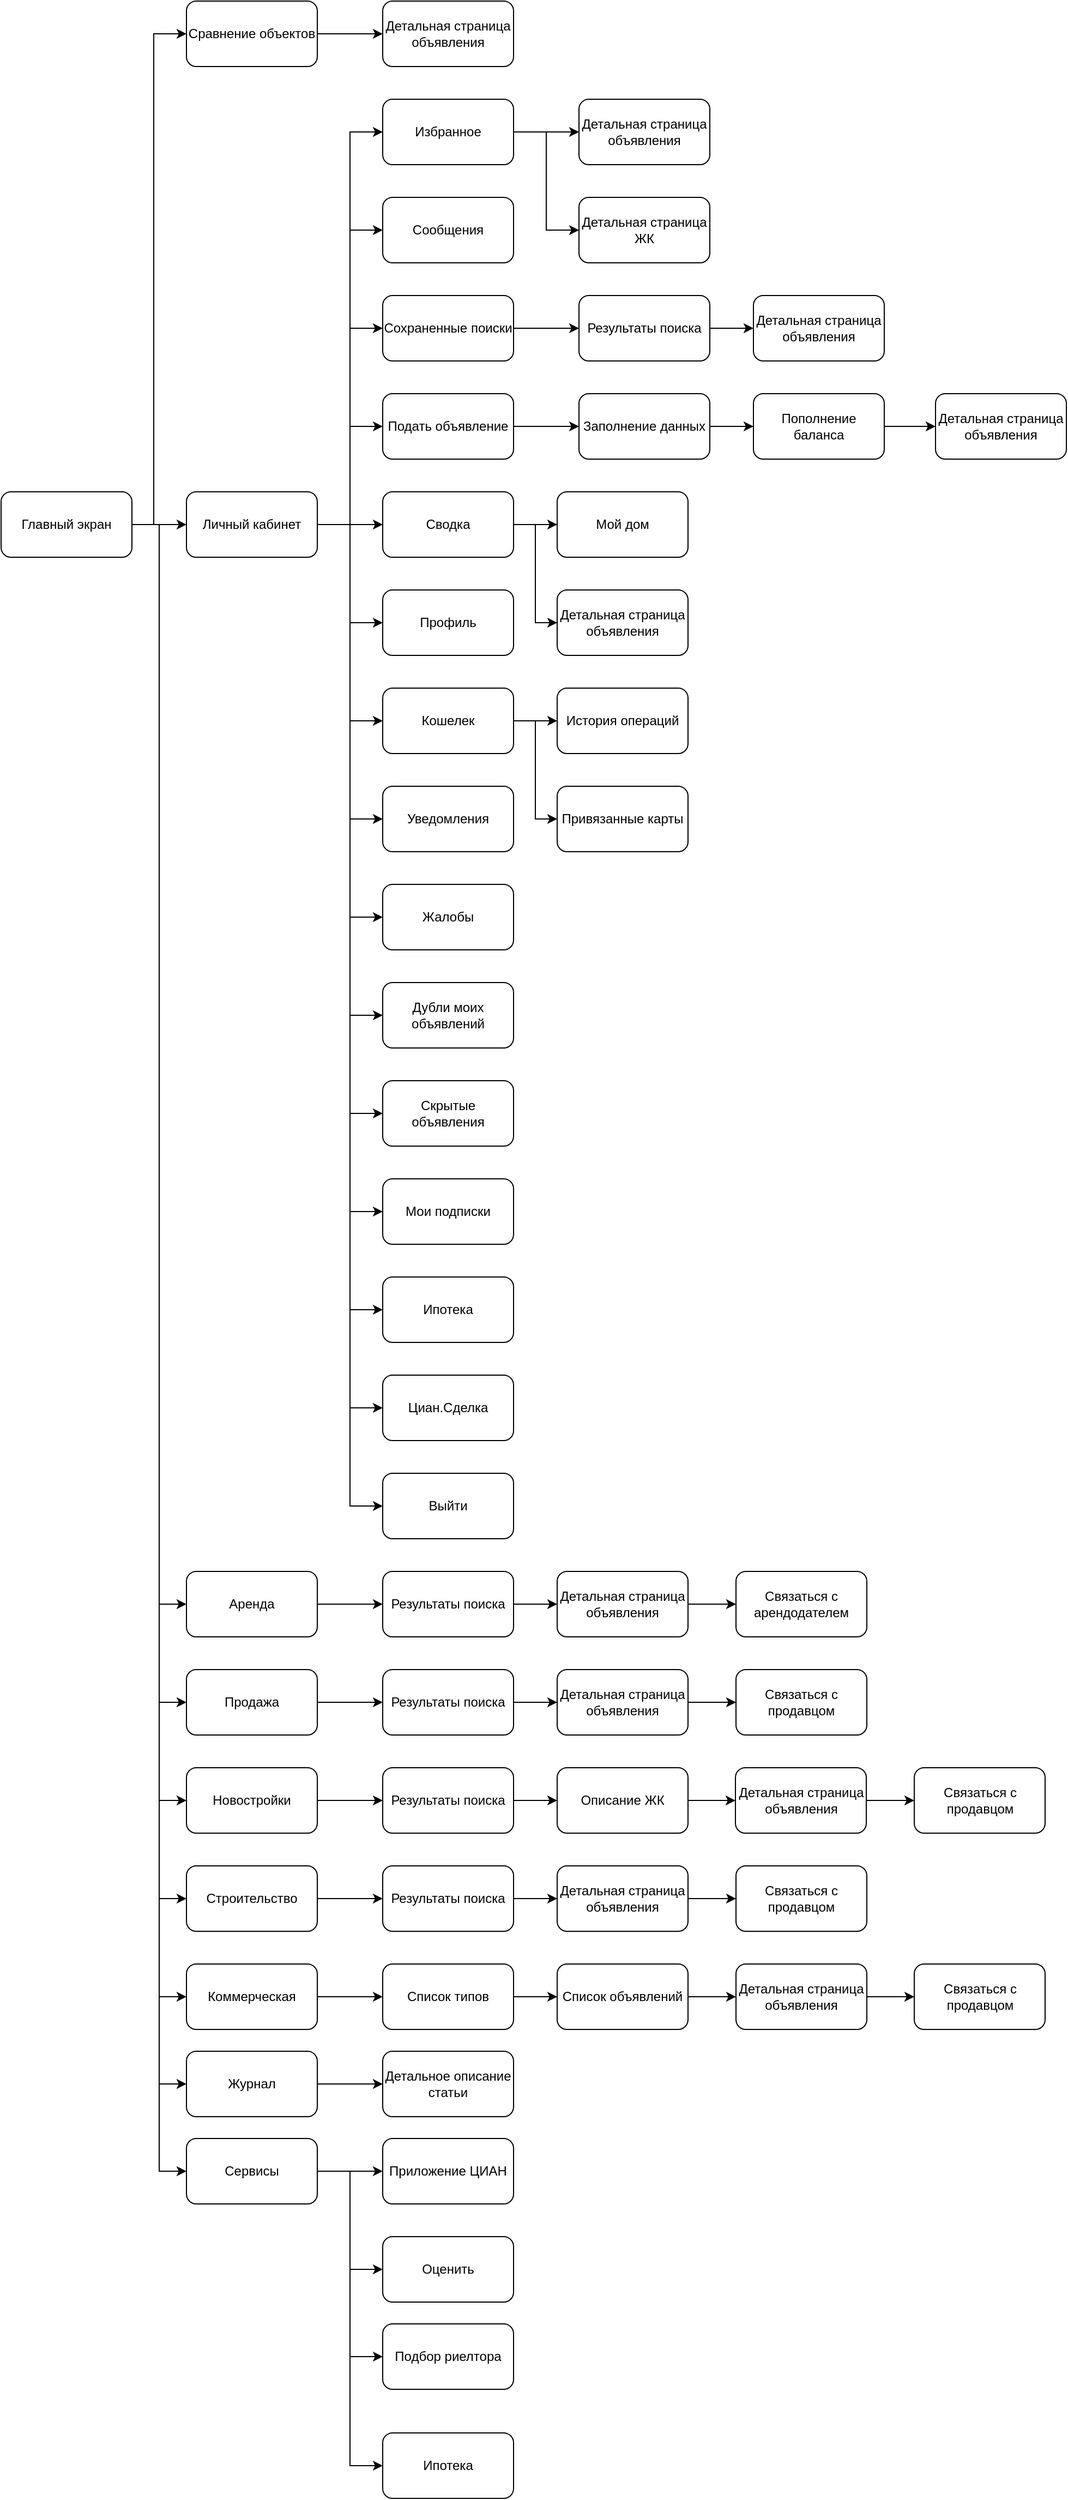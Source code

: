 <mxfile version="26.0.5">
  <diagram name="Страница — 1" id="1M7XeO6uJ3lfDbqF5iTd">
    <mxGraphModel dx="1595" dy="813" grid="1" gridSize="10" guides="1" tooltips="1" connect="1" arrows="1" fold="1" page="1" pageScale="1" pageWidth="827" pageHeight="1169" math="0" shadow="0">
      <root>
        <mxCell id="0" />
        <mxCell id="1" parent="0" />
        <mxCell id="G2VqtVMM0H6GBVboZwkU-137" style="edgeStyle=orthogonalEdgeStyle;rounded=0;orthogonalLoop=1;jettySize=auto;html=1;" edge="1" parent="1" source="G2VqtVMM0H6GBVboZwkU-1">
          <mxGeometry relative="1" as="geometry">
            <mxPoint x="220" y="600" as="targetPoint" />
          </mxGeometry>
        </mxCell>
        <mxCell id="G2VqtVMM0H6GBVboZwkU-141" style="edgeStyle=orthogonalEdgeStyle;rounded=0;orthogonalLoop=1;jettySize=auto;html=1;entryX=0;entryY=0.5;entryDx=0;entryDy=0;" edge="1" parent="1" source="G2VqtVMM0H6GBVboZwkU-1" target="G2VqtVMM0H6GBVboZwkU-2">
          <mxGeometry relative="1" as="geometry">
            <Array as="points">
              <mxPoint x="190" y="600" />
              <mxPoint x="190" y="150" />
            </Array>
          </mxGeometry>
        </mxCell>
        <mxCell id="G2VqtVMM0H6GBVboZwkU-143" style="edgeStyle=orthogonalEdgeStyle;rounded=0;orthogonalLoop=1;jettySize=auto;html=1;entryX=0;entryY=0.5;entryDx=0;entryDy=0;" edge="1" parent="1" source="G2VqtVMM0H6GBVboZwkU-1" target="G2VqtVMM0H6GBVboZwkU-9">
          <mxGeometry relative="1" as="geometry" />
        </mxCell>
        <mxCell id="G2VqtVMM0H6GBVboZwkU-144" style="edgeStyle=orthogonalEdgeStyle;rounded=0;orthogonalLoop=1;jettySize=auto;html=1;entryX=0;entryY=0.5;entryDx=0;entryDy=0;" edge="1" parent="1" source="G2VqtVMM0H6GBVboZwkU-1" target="G2VqtVMM0H6GBVboZwkU-10">
          <mxGeometry relative="1" as="geometry" />
        </mxCell>
        <mxCell id="G2VqtVMM0H6GBVboZwkU-145" style="edgeStyle=orthogonalEdgeStyle;rounded=0;orthogonalLoop=1;jettySize=auto;html=1;entryX=0;entryY=0.5;entryDx=0;entryDy=0;" edge="1" parent="1" source="G2VqtVMM0H6GBVboZwkU-1" target="G2VqtVMM0H6GBVboZwkU-11">
          <mxGeometry relative="1" as="geometry" />
        </mxCell>
        <mxCell id="G2VqtVMM0H6GBVboZwkU-146" style="edgeStyle=orthogonalEdgeStyle;rounded=0;orthogonalLoop=1;jettySize=auto;html=1;entryX=0;entryY=0.5;entryDx=0;entryDy=0;" edge="1" parent="1" source="G2VqtVMM0H6GBVboZwkU-1" target="G2VqtVMM0H6GBVboZwkU-12">
          <mxGeometry relative="1" as="geometry" />
        </mxCell>
        <mxCell id="G2VqtVMM0H6GBVboZwkU-147" style="edgeStyle=orthogonalEdgeStyle;rounded=0;orthogonalLoop=1;jettySize=auto;html=1;entryX=0;entryY=0.5;entryDx=0;entryDy=0;" edge="1" parent="1" source="G2VqtVMM0H6GBVboZwkU-1" target="G2VqtVMM0H6GBVboZwkU-13">
          <mxGeometry relative="1" as="geometry" />
        </mxCell>
        <mxCell id="G2VqtVMM0H6GBVboZwkU-148" style="edgeStyle=orthogonalEdgeStyle;rounded=0;orthogonalLoop=1;jettySize=auto;html=1;entryX=0;entryY=0.5;entryDx=0;entryDy=0;" edge="1" parent="1" source="G2VqtVMM0H6GBVboZwkU-1" target="G2VqtVMM0H6GBVboZwkU-22">
          <mxGeometry relative="1" as="geometry">
            <mxPoint x="220" y="2040" as="targetPoint" />
          </mxGeometry>
        </mxCell>
        <mxCell id="G2VqtVMM0H6GBVboZwkU-149" style="edgeStyle=orthogonalEdgeStyle;rounded=0;orthogonalLoop=1;jettySize=auto;html=1;entryX=0;entryY=0.5;entryDx=0;entryDy=0;" edge="1" parent="1" target="G2VqtVMM0H6GBVboZwkU-16">
          <mxGeometry relative="1" as="geometry">
            <mxPoint x="175" y="600" as="sourcePoint" />
            <mxPoint x="245" y="2110" as="targetPoint" />
            <Array as="points">
              <mxPoint x="195" y="600" />
              <mxPoint x="195" y="2110" />
            </Array>
          </mxGeometry>
        </mxCell>
        <mxCell id="G2VqtVMM0H6GBVboZwkU-1" value="Главный экран" style="rounded=1;whiteSpace=wrap;html=1;" vertex="1" parent="1">
          <mxGeometry x="50" y="570" width="120" height="60" as="geometry" />
        </mxCell>
        <mxCell id="G2VqtVMM0H6GBVboZwkU-79" style="edgeStyle=orthogonalEdgeStyle;rounded=0;orthogonalLoop=1;jettySize=auto;html=1;" edge="1" parent="1" source="G2VqtVMM0H6GBVboZwkU-2" target="G2VqtVMM0H6GBVboZwkU-24">
          <mxGeometry relative="1" as="geometry" />
        </mxCell>
        <mxCell id="G2VqtVMM0H6GBVboZwkU-2" value="Сравнение объектов" style="rounded=1;whiteSpace=wrap;html=1;" vertex="1" parent="1">
          <mxGeometry x="220" y="120" width="120" height="60" as="geometry" />
        </mxCell>
        <mxCell id="G2VqtVMM0H6GBVboZwkU-80" style="edgeStyle=orthogonalEdgeStyle;rounded=0;orthogonalLoop=1;jettySize=auto;html=1;" edge="1" parent="1" source="G2VqtVMM0H6GBVboZwkU-3" target="G2VqtVMM0H6GBVboZwkU-23">
          <mxGeometry relative="1" as="geometry" />
        </mxCell>
        <mxCell id="G2VqtVMM0H6GBVboZwkU-84" style="edgeStyle=orthogonalEdgeStyle;rounded=0;orthogonalLoop=1;jettySize=auto;html=1;entryX=0;entryY=0.5;entryDx=0;entryDy=0;" edge="1" parent="1" source="G2VqtVMM0H6GBVboZwkU-3" target="G2VqtVMM0H6GBVboZwkU-25">
          <mxGeometry relative="1" as="geometry" />
        </mxCell>
        <mxCell id="G2VqtVMM0H6GBVboZwkU-3" value="Избранное" style="rounded=1;whiteSpace=wrap;html=1;" vertex="1" parent="1">
          <mxGeometry x="400" y="210" width="120" height="60" as="geometry" />
        </mxCell>
        <mxCell id="G2VqtVMM0H6GBVboZwkU-4" value="Сообщения" style="rounded=1;whiteSpace=wrap;html=1;" vertex="1" parent="1">
          <mxGeometry x="400" y="300" width="120" height="60" as="geometry" />
        </mxCell>
        <mxCell id="G2VqtVMM0H6GBVboZwkU-85" style="edgeStyle=orthogonalEdgeStyle;rounded=0;orthogonalLoop=1;jettySize=auto;html=1;" edge="1" parent="1" source="G2VqtVMM0H6GBVboZwkU-5" target="G2VqtVMM0H6GBVboZwkU-82">
          <mxGeometry relative="1" as="geometry" />
        </mxCell>
        <mxCell id="G2VqtVMM0H6GBVboZwkU-5" value="Сохраненные поиски" style="rounded=1;whiteSpace=wrap;html=1;" vertex="1" parent="1">
          <mxGeometry x="400" y="390" width="120" height="60" as="geometry" />
        </mxCell>
        <mxCell id="G2VqtVMM0H6GBVboZwkU-88" style="edgeStyle=orthogonalEdgeStyle;rounded=0;orthogonalLoop=1;jettySize=auto;html=1;" edge="1" parent="1" source="G2VqtVMM0H6GBVboZwkU-90" target="G2VqtVMM0H6GBVboZwkU-87">
          <mxGeometry relative="1" as="geometry" />
        </mxCell>
        <mxCell id="G2VqtVMM0H6GBVboZwkU-7" value="Подать объявление" style="rounded=1;whiteSpace=wrap;html=1;" vertex="1" parent="1">
          <mxGeometry x="400" y="480" width="120" height="60" as="geometry" />
        </mxCell>
        <mxCell id="G2VqtVMM0H6GBVboZwkU-97" style="edgeStyle=orthogonalEdgeStyle;rounded=0;orthogonalLoop=1;jettySize=auto;html=1;" edge="1" parent="1" source="G2VqtVMM0H6GBVboZwkU-8" target="G2VqtVMM0H6GBVboZwkU-92">
          <mxGeometry relative="1" as="geometry" />
        </mxCell>
        <mxCell id="G2VqtVMM0H6GBVboZwkU-98" style="edgeStyle=orthogonalEdgeStyle;rounded=0;orthogonalLoop=1;jettySize=auto;html=1;entryX=0;entryY=0.5;entryDx=0;entryDy=0;" edge="1" parent="1" source="G2VqtVMM0H6GBVboZwkU-8" target="G2VqtVMM0H6GBVboZwkU-93">
          <mxGeometry relative="1" as="geometry" />
        </mxCell>
        <mxCell id="G2VqtVMM0H6GBVboZwkU-99" style="edgeStyle=orthogonalEdgeStyle;rounded=0;orthogonalLoop=1;jettySize=auto;html=1;entryX=0;entryY=0.5;entryDx=0;entryDy=0;" edge="1" parent="1" source="G2VqtVMM0H6GBVboZwkU-8" target="G2VqtVMM0H6GBVboZwkU-94">
          <mxGeometry relative="1" as="geometry" />
        </mxCell>
        <mxCell id="G2VqtVMM0H6GBVboZwkU-100" style="edgeStyle=orthogonalEdgeStyle;rounded=0;orthogonalLoop=1;jettySize=auto;html=1;entryX=0;entryY=0.5;entryDx=0;entryDy=0;" edge="1" parent="1" source="G2VqtVMM0H6GBVboZwkU-8" target="G2VqtVMM0H6GBVboZwkU-95">
          <mxGeometry relative="1" as="geometry" />
        </mxCell>
        <mxCell id="G2VqtVMM0H6GBVboZwkU-101" style="edgeStyle=orthogonalEdgeStyle;rounded=0;orthogonalLoop=1;jettySize=auto;html=1;entryX=0;entryY=0.5;entryDx=0;entryDy=0;" edge="1" parent="1" source="G2VqtVMM0H6GBVboZwkU-8" target="G2VqtVMM0H6GBVboZwkU-96">
          <mxGeometry relative="1" as="geometry" />
        </mxCell>
        <mxCell id="G2VqtVMM0H6GBVboZwkU-102" style="edgeStyle=orthogonalEdgeStyle;rounded=0;orthogonalLoop=1;jettySize=auto;html=1;entryX=0;entryY=0.5;entryDx=0;entryDy=0;" edge="1" parent="1" source="G2VqtVMM0H6GBVboZwkU-8" target="G2VqtVMM0H6GBVboZwkU-3">
          <mxGeometry relative="1" as="geometry">
            <Array as="points">
              <mxPoint x="370" y="600" />
              <mxPoint x="370" y="240" />
            </Array>
          </mxGeometry>
        </mxCell>
        <mxCell id="G2VqtVMM0H6GBVboZwkU-103" style="edgeStyle=orthogonalEdgeStyle;rounded=0;orthogonalLoop=1;jettySize=auto;html=1;entryX=0;entryY=0.5;entryDx=0;entryDy=0;" edge="1" parent="1" source="G2VqtVMM0H6GBVboZwkU-8" target="G2VqtVMM0H6GBVboZwkU-4">
          <mxGeometry relative="1" as="geometry">
            <Array as="points">
              <mxPoint x="370" y="600" />
              <mxPoint x="370" y="330" />
            </Array>
          </mxGeometry>
        </mxCell>
        <mxCell id="G2VqtVMM0H6GBVboZwkU-111" style="edgeStyle=orthogonalEdgeStyle;rounded=0;orthogonalLoop=1;jettySize=auto;html=1;entryX=0;entryY=0.5;entryDx=0;entryDy=0;" edge="1" parent="1" source="G2VqtVMM0H6GBVboZwkU-8" target="G2VqtVMM0H6GBVboZwkU-104">
          <mxGeometry relative="1" as="geometry" />
        </mxCell>
        <mxCell id="G2VqtVMM0H6GBVboZwkU-112" style="edgeStyle=orthogonalEdgeStyle;rounded=0;orthogonalLoop=1;jettySize=auto;html=1;entryX=0;entryY=0.5;entryDx=0;entryDy=0;" edge="1" parent="1" source="G2VqtVMM0H6GBVboZwkU-8" target="G2VqtVMM0H6GBVboZwkU-105">
          <mxGeometry relative="1" as="geometry" />
        </mxCell>
        <mxCell id="G2VqtVMM0H6GBVboZwkU-113" style="edgeStyle=orthogonalEdgeStyle;rounded=0;orthogonalLoop=1;jettySize=auto;html=1;entryX=0;entryY=0.5;entryDx=0;entryDy=0;" edge="1" parent="1" source="G2VqtVMM0H6GBVboZwkU-8" target="G2VqtVMM0H6GBVboZwkU-106">
          <mxGeometry relative="1" as="geometry" />
        </mxCell>
        <mxCell id="G2VqtVMM0H6GBVboZwkU-114" style="edgeStyle=orthogonalEdgeStyle;rounded=0;orthogonalLoop=1;jettySize=auto;html=1;entryX=0;entryY=0.5;entryDx=0;entryDy=0;" edge="1" parent="1" source="G2VqtVMM0H6GBVboZwkU-8" target="G2VqtVMM0H6GBVboZwkU-107">
          <mxGeometry relative="1" as="geometry" />
        </mxCell>
        <mxCell id="G2VqtVMM0H6GBVboZwkU-115" style="edgeStyle=orthogonalEdgeStyle;rounded=0;orthogonalLoop=1;jettySize=auto;html=1;entryX=0;entryY=0.5;entryDx=0;entryDy=0;" edge="1" parent="1" source="G2VqtVMM0H6GBVboZwkU-8" target="G2VqtVMM0H6GBVboZwkU-109">
          <mxGeometry relative="1" as="geometry" />
        </mxCell>
        <mxCell id="G2VqtVMM0H6GBVboZwkU-116" style="edgeStyle=orthogonalEdgeStyle;rounded=0;orthogonalLoop=1;jettySize=auto;html=1;entryX=0;entryY=0.5;entryDx=0;entryDy=0;" edge="1" parent="1" source="G2VqtVMM0H6GBVboZwkU-8" target="G2VqtVMM0H6GBVboZwkU-110">
          <mxGeometry relative="1" as="geometry" />
        </mxCell>
        <mxCell id="G2VqtVMM0H6GBVboZwkU-139" style="edgeStyle=orthogonalEdgeStyle;rounded=0;orthogonalLoop=1;jettySize=auto;html=1;entryX=0;entryY=0.5;entryDx=0;entryDy=0;" edge="1" parent="1" source="G2VqtVMM0H6GBVboZwkU-8" target="G2VqtVMM0H6GBVboZwkU-5">
          <mxGeometry relative="1" as="geometry">
            <Array as="points">
              <mxPoint x="370" y="600" />
              <mxPoint x="370" y="420" />
            </Array>
          </mxGeometry>
        </mxCell>
        <mxCell id="G2VqtVMM0H6GBVboZwkU-140" style="edgeStyle=orthogonalEdgeStyle;rounded=0;orthogonalLoop=1;jettySize=auto;html=1;entryX=0;entryY=0.5;entryDx=0;entryDy=0;" edge="1" parent="1" source="G2VqtVMM0H6GBVboZwkU-8" target="G2VqtVMM0H6GBVboZwkU-7">
          <mxGeometry relative="1" as="geometry">
            <Array as="points">
              <mxPoint x="370" y="600" />
              <mxPoint x="370" y="510" />
            </Array>
          </mxGeometry>
        </mxCell>
        <mxCell id="G2VqtVMM0H6GBVboZwkU-8" value="Личный кабинет" style="rounded=1;whiteSpace=wrap;html=1;" vertex="1" parent="1">
          <mxGeometry x="220" y="570" width="120" height="60" as="geometry" />
        </mxCell>
        <mxCell id="G2VqtVMM0H6GBVboZwkU-171" style="edgeStyle=orthogonalEdgeStyle;rounded=0;orthogonalLoop=1;jettySize=auto;html=1;" edge="1" parent="1" source="G2VqtVMM0H6GBVboZwkU-9" target="G2VqtVMM0H6GBVboZwkU-26">
          <mxGeometry relative="1" as="geometry" />
        </mxCell>
        <mxCell id="G2VqtVMM0H6GBVboZwkU-9" value="Аренда" style="rounded=1;whiteSpace=wrap;html=1;" vertex="1" parent="1">
          <mxGeometry x="220" y="1560" width="120" height="60" as="geometry" />
        </mxCell>
        <mxCell id="G2VqtVMM0H6GBVboZwkU-168" style="edgeStyle=orthogonalEdgeStyle;rounded=0;orthogonalLoop=1;jettySize=auto;html=1;" edge="1" parent="1" source="G2VqtVMM0H6GBVboZwkU-10" target="G2VqtVMM0H6GBVboZwkU-30">
          <mxGeometry relative="1" as="geometry" />
        </mxCell>
        <mxCell id="G2VqtVMM0H6GBVboZwkU-10" value="Продажа" style="rounded=1;whiteSpace=wrap;html=1;" vertex="1" parent="1">
          <mxGeometry x="220" y="1650" width="120" height="60" as="geometry" />
        </mxCell>
        <mxCell id="G2VqtVMM0H6GBVboZwkU-164" style="edgeStyle=orthogonalEdgeStyle;rounded=0;orthogonalLoop=1;jettySize=auto;html=1;" edge="1" parent="1" source="G2VqtVMM0H6GBVboZwkU-11" target="G2VqtVMM0H6GBVboZwkU-126">
          <mxGeometry relative="1" as="geometry" />
        </mxCell>
        <mxCell id="G2VqtVMM0H6GBVboZwkU-11" value="Новостройки" style="rounded=1;whiteSpace=wrap;html=1;" vertex="1" parent="1">
          <mxGeometry x="220" y="1740" width="120" height="60" as="geometry" />
        </mxCell>
        <mxCell id="G2VqtVMM0H6GBVboZwkU-161" style="edgeStyle=orthogonalEdgeStyle;rounded=0;orthogonalLoop=1;jettySize=auto;html=1;" edge="1" parent="1" source="G2VqtVMM0H6GBVboZwkU-12" target="G2VqtVMM0H6GBVboZwkU-130">
          <mxGeometry relative="1" as="geometry" />
        </mxCell>
        <mxCell id="G2VqtVMM0H6GBVboZwkU-12" value="Строительство" style="rounded=1;whiteSpace=wrap;html=1;" vertex="1" parent="1">
          <mxGeometry x="220" y="1830" width="120" height="60" as="geometry" />
        </mxCell>
        <mxCell id="G2VqtVMM0H6GBVboZwkU-157" style="edgeStyle=orthogonalEdgeStyle;rounded=0;orthogonalLoop=1;jettySize=auto;html=1;" edge="1" parent="1" source="G2VqtVMM0H6GBVboZwkU-13" target="G2VqtVMM0H6GBVboZwkU-133">
          <mxGeometry relative="1" as="geometry" />
        </mxCell>
        <mxCell id="G2VqtVMM0H6GBVboZwkU-13" value="Коммерческая" style="rounded=1;whiteSpace=wrap;html=1;" vertex="1" parent="1">
          <mxGeometry x="220" y="1920" width="120" height="60" as="geometry" />
        </mxCell>
        <mxCell id="G2VqtVMM0H6GBVboZwkU-153" style="edgeStyle=orthogonalEdgeStyle;rounded=0;orthogonalLoop=1;jettySize=auto;html=1;" edge="1" parent="1" source="G2VqtVMM0H6GBVboZwkU-16" target="G2VqtVMM0H6GBVboZwkU-17">
          <mxGeometry relative="1" as="geometry" />
        </mxCell>
        <mxCell id="G2VqtVMM0H6GBVboZwkU-154" style="edgeStyle=orthogonalEdgeStyle;rounded=0;orthogonalLoop=1;jettySize=auto;html=1;entryX=0;entryY=0.5;entryDx=0;entryDy=0;" edge="1" parent="1" source="G2VqtVMM0H6GBVboZwkU-16" target="G2VqtVMM0H6GBVboZwkU-20">
          <mxGeometry relative="1" as="geometry" />
        </mxCell>
        <mxCell id="G2VqtVMM0H6GBVboZwkU-155" style="edgeStyle=orthogonalEdgeStyle;rounded=0;orthogonalLoop=1;jettySize=auto;html=1;entryX=0;entryY=0.5;entryDx=0;entryDy=0;" edge="1" parent="1" source="G2VqtVMM0H6GBVboZwkU-16" target="G2VqtVMM0H6GBVboZwkU-21">
          <mxGeometry relative="1" as="geometry" />
        </mxCell>
        <mxCell id="G2VqtVMM0H6GBVboZwkU-156" style="edgeStyle=orthogonalEdgeStyle;rounded=0;orthogonalLoop=1;jettySize=auto;html=1;entryX=0;entryY=0.5;entryDx=0;entryDy=0;" edge="1" parent="1" source="G2VqtVMM0H6GBVboZwkU-16" target="G2VqtVMM0H6GBVboZwkU-150">
          <mxGeometry relative="1" as="geometry" />
        </mxCell>
        <mxCell id="G2VqtVMM0H6GBVboZwkU-16" value="Сервисы" style="rounded=1;whiteSpace=wrap;html=1;" vertex="1" parent="1">
          <mxGeometry x="220" y="2080" width="120" height="60" as="geometry" />
        </mxCell>
        <mxCell id="G2VqtVMM0H6GBVboZwkU-17" value="Приложение ЦИАН" style="rounded=1;whiteSpace=wrap;html=1;" vertex="1" parent="1">
          <mxGeometry x="400" y="2080" width="120" height="60" as="geometry" />
        </mxCell>
        <mxCell id="G2VqtVMM0H6GBVboZwkU-20" value="Оценить" style="rounded=1;whiteSpace=wrap;html=1;" vertex="1" parent="1">
          <mxGeometry x="400" y="2170" width="120" height="60" as="geometry" />
        </mxCell>
        <mxCell id="G2VqtVMM0H6GBVboZwkU-21" value="Подбор риелтора" style="rounded=1;whiteSpace=wrap;html=1;" vertex="1" parent="1">
          <mxGeometry x="400" y="2250" width="120" height="60" as="geometry" />
        </mxCell>
        <mxCell id="G2VqtVMM0H6GBVboZwkU-152" value="" style="edgeStyle=orthogonalEdgeStyle;rounded=0;orthogonalLoop=1;jettySize=auto;html=1;" edge="1" parent="1" source="G2VqtVMM0H6GBVboZwkU-22" target="G2VqtVMM0H6GBVboZwkU-151">
          <mxGeometry relative="1" as="geometry" />
        </mxCell>
        <mxCell id="G2VqtVMM0H6GBVboZwkU-22" value="Журнал" style="rounded=1;whiteSpace=wrap;html=1;" vertex="1" parent="1">
          <mxGeometry x="220" y="2000" width="120" height="60" as="geometry" />
        </mxCell>
        <mxCell id="G2VqtVMM0H6GBVboZwkU-23" value="Детальная страница объявления" style="rounded=1;whiteSpace=wrap;html=1;" vertex="1" parent="1">
          <mxGeometry x="580" y="210" width="120" height="60" as="geometry" />
        </mxCell>
        <mxCell id="G2VqtVMM0H6GBVboZwkU-24" value="Детальная страница объявления" style="rounded=1;whiteSpace=wrap;html=1;" vertex="1" parent="1">
          <mxGeometry x="400" y="120" width="120" height="60" as="geometry" />
        </mxCell>
        <mxCell id="G2VqtVMM0H6GBVboZwkU-25" value="Детальная страница ЖК" style="rounded=1;whiteSpace=wrap;html=1;" vertex="1" parent="1">
          <mxGeometry x="580" y="300" width="120" height="60" as="geometry" />
        </mxCell>
        <mxCell id="G2VqtVMM0H6GBVboZwkU-172" style="edgeStyle=orthogonalEdgeStyle;rounded=0;orthogonalLoop=1;jettySize=auto;html=1;" edge="1" parent="1" source="G2VqtVMM0H6GBVboZwkU-26" target="G2VqtVMM0H6GBVboZwkU-74">
          <mxGeometry relative="1" as="geometry" />
        </mxCell>
        <mxCell id="G2VqtVMM0H6GBVboZwkU-26" value="Результаты поиска" style="rounded=1;whiteSpace=wrap;html=1;" vertex="1" parent="1">
          <mxGeometry x="400" y="1560" width="120" height="60" as="geometry" />
        </mxCell>
        <mxCell id="G2VqtVMM0H6GBVboZwkU-28" value="Детальная страница объявления" style="rounded=1;whiteSpace=wrap;html=1;" vertex="1" parent="1">
          <mxGeometry x="740" y="390" width="120" height="60" as="geometry" />
        </mxCell>
        <mxCell id="G2VqtVMM0H6GBVboZwkU-29" value="Детальная страница объявления" style="rounded=1;whiteSpace=wrap;html=1;" vertex="1" parent="1">
          <mxGeometry x="907" y="480" width="120" height="60" as="geometry" />
        </mxCell>
        <mxCell id="G2VqtVMM0H6GBVboZwkU-169" style="edgeStyle=orthogonalEdgeStyle;rounded=0;orthogonalLoop=1;jettySize=auto;html=1;" edge="1" parent="1" source="G2VqtVMM0H6GBVboZwkU-30" target="G2VqtVMM0H6GBVboZwkU-75">
          <mxGeometry relative="1" as="geometry" />
        </mxCell>
        <mxCell id="G2VqtVMM0H6GBVboZwkU-30" value="Результаты поиска" style="rounded=1;whiteSpace=wrap;html=1;" vertex="1" parent="1">
          <mxGeometry x="400" y="1650" width="120" height="60" as="geometry" />
        </mxCell>
        <mxCell id="G2VqtVMM0H6GBVboZwkU-173" style="edgeStyle=orthogonalEdgeStyle;rounded=0;orthogonalLoop=1;jettySize=auto;html=1;entryX=0;entryY=0.5;entryDx=0;entryDy=0;" edge="1" parent="1" source="G2VqtVMM0H6GBVboZwkU-74" target="G2VqtVMM0H6GBVboZwkU-77">
          <mxGeometry relative="1" as="geometry" />
        </mxCell>
        <mxCell id="G2VqtVMM0H6GBVboZwkU-74" value="Детальная страница объявления" style="rounded=1;whiteSpace=wrap;html=1;" vertex="1" parent="1">
          <mxGeometry x="560" y="1560" width="120" height="60" as="geometry" />
        </mxCell>
        <mxCell id="G2VqtVMM0H6GBVboZwkU-170" style="edgeStyle=orthogonalEdgeStyle;rounded=0;orthogonalLoop=1;jettySize=auto;html=1;" edge="1" parent="1" source="G2VqtVMM0H6GBVboZwkU-75" target="G2VqtVMM0H6GBVboZwkU-78">
          <mxGeometry relative="1" as="geometry" />
        </mxCell>
        <mxCell id="G2VqtVMM0H6GBVboZwkU-75" value="Детальная страница объявления" style="rounded=1;whiteSpace=wrap;html=1;" vertex="1" parent="1">
          <mxGeometry x="560" y="1650" width="120" height="60" as="geometry" />
        </mxCell>
        <mxCell id="G2VqtVMM0H6GBVboZwkU-77" value="Связаться с арендодателем" style="rounded=1;whiteSpace=wrap;html=1;" vertex="1" parent="1">
          <mxGeometry x="724" y="1560" width="120" height="60" as="geometry" />
        </mxCell>
        <mxCell id="G2VqtVMM0H6GBVboZwkU-78" value="Связаться с продавцом" style="rounded=1;whiteSpace=wrap;html=1;" vertex="1" parent="1">
          <mxGeometry x="724" y="1650" width="120" height="60" as="geometry" />
        </mxCell>
        <mxCell id="G2VqtVMM0H6GBVboZwkU-86" style="edgeStyle=orthogonalEdgeStyle;rounded=0;orthogonalLoop=1;jettySize=auto;html=1;" edge="1" parent="1" source="G2VqtVMM0H6GBVboZwkU-82" target="G2VqtVMM0H6GBVboZwkU-28">
          <mxGeometry relative="1" as="geometry" />
        </mxCell>
        <mxCell id="G2VqtVMM0H6GBVboZwkU-82" value="Результаты поиска" style="rounded=1;whiteSpace=wrap;html=1;" vertex="1" parent="1">
          <mxGeometry x="580" y="390" width="120" height="60" as="geometry" />
        </mxCell>
        <mxCell id="G2VqtVMM0H6GBVboZwkU-89" style="edgeStyle=orthogonalEdgeStyle;rounded=0;orthogonalLoop=1;jettySize=auto;html=1;" edge="1" parent="1" source="G2VqtVMM0H6GBVboZwkU-87" target="G2VqtVMM0H6GBVboZwkU-29">
          <mxGeometry relative="1" as="geometry" />
        </mxCell>
        <mxCell id="G2VqtVMM0H6GBVboZwkU-87" value="Пополнение баланса" style="rounded=1;whiteSpace=wrap;html=1;" vertex="1" parent="1">
          <mxGeometry x="740" y="480" width="120" height="60" as="geometry" />
        </mxCell>
        <mxCell id="G2VqtVMM0H6GBVboZwkU-91" value="" style="edgeStyle=orthogonalEdgeStyle;rounded=0;orthogonalLoop=1;jettySize=auto;html=1;" edge="1" parent="1" source="G2VqtVMM0H6GBVboZwkU-7" target="G2VqtVMM0H6GBVboZwkU-90">
          <mxGeometry relative="1" as="geometry">
            <mxPoint x="520" y="510" as="sourcePoint" />
            <mxPoint x="740" y="510" as="targetPoint" />
          </mxGeometry>
        </mxCell>
        <mxCell id="G2VqtVMM0H6GBVboZwkU-90" value="Заполнение данных" style="rounded=1;whiteSpace=wrap;html=1;" vertex="1" parent="1">
          <mxGeometry x="580" y="480" width="120" height="60" as="geometry" />
        </mxCell>
        <mxCell id="G2VqtVMM0H6GBVboZwkU-119" style="edgeStyle=orthogonalEdgeStyle;rounded=0;orthogonalLoop=1;jettySize=auto;html=1;" edge="1" parent="1" source="G2VqtVMM0H6GBVboZwkU-92" target="G2VqtVMM0H6GBVboZwkU-117">
          <mxGeometry relative="1" as="geometry" />
        </mxCell>
        <mxCell id="G2VqtVMM0H6GBVboZwkU-120" style="edgeStyle=orthogonalEdgeStyle;rounded=0;orthogonalLoop=1;jettySize=auto;html=1;entryX=0;entryY=0.5;entryDx=0;entryDy=0;" edge="1" parent="1" source="G2VqtVMM0H6GBVboZwkU-92" target="G2VqtVMM0H6GBVboZwkU-118">
          <mxGeometry relative="1" as="geometry" />
        </mxCell>
        <mxCell id="G2VqtVMM0H6GBVboZwkU-92" value="Сводка" style="rounded=1;whiteSpace=wrap;html=1;" vertex="1" parent="1">
          <mxGeometry x="400" y="570" width="120" height="60" as="geometry" />
        </mxCell>
        <mxCell id="G2VqtVMM0H6GBVboZwkU-93" value="Профиль" style="rounded=1;whiteSpace=wrap;html=1;" vertex="1" parent="1">
          <mxGeometry x="400" y="660" width="120" height="60" as="geometry" />
        </mxCell>
        <mxCell id="G2VqtVMM0H6GBVboZwkU-122" value="" style="edgeStyle=orthogonalEdgeStyle;rounded=0;orthogonalLoop=1;jettySize=auto;html=1;" edge="1" parent="1" source="G2VqtVMM0H6GBVboZwkU-94" target="G2VqtVMM0H6GBVboZwkU-121">
          <mxGeometry relative="1" as="geometry" />
        </mxCell>
        <mxCell id="G2VqtVMM0H6GBVboZwkU-125" style="edgeStyle=orthogonalEdgeStyle;rounded=0;orthogonalLoop=1;jettySize=auto;html=1;entryX=0;entryY=0.5;entryDx=0;entryDy=0;" edge="1" parent="1" source="G2VqtVMM0H6GBVboZwkU-94" target="G2VqtVMM0H6GBVboZwkU-124">
          <mxGeometry relative="1" as="geometry" />
        </mxCell>
        <mxCell id="G2VqtVMM0H6GBVboZwkU-94" value="Кошелек" style="rounded=1;whiteSpace=wrap;html=1;" vertex="1" parent="1">
          <mxGeometry x="400" y="750" width="120" height="60" as="geometry" />
        </mxCell>
        <mxCell id="G2VqtVMM0H6GBVboZwkU-95" value="Уведомления" style="rounded=1;whiteSpace=wrap;html=1;" vertex="1" parent="1">
          <mxGeometry x="400" y="840" width="120" height="60" as="geometry" />
        </mxCell>
        <mxCell id="G2VqtVMM0H6GBVboZwkU-96" value="Жалобы" style="rounded=1;whiteSpace=wrap;html=1;" vertex="1" parent="1">
          <mxGeometry x="400" y="930" width="120" height="60" as="geometry" />
        </mxCell>
        <mxCell id="G2VqtVMM0H6GBVboZwkU-104" value="Дубли моих объявлений" style="rounded=1;whiteSpace=wrap;html=1;" vertex="1" parent="1">
          <mxGeometry x="400" y="1020" width="120" height="60" as="geometry" />
        </mxCell>
        <mxCell id="G2VqtVMM0H6GBVboZwkU-105" value="Скрытые объявления" style="rounded=1;whiteSpace=wrap;html=1;" vertex="1" parent="1">
          <mxGeometry x="400" y="1110" width="120" height="60" as="geometry" />
        </mxCell>
        <mxCell id="G2VqtVMM0H6GBVboZwkU-106" value="Мои подписки" style="rounded=1;whiteSpace=wrap;html=1;" vertex="1" parent="1">
          <mxGeometry x="400" y="1200" width="120" height="60" as="geometry" />
        </mxCell>
        <mxCell id="G2VqtVMM0H6GBVboZwkU-107" value="Ипотека&lt;span style=&quot;color: rgba(0, 0, 0, 0); font-family: monospace; font-size: 0px; text-align: start; text-wrap-mode: nowrap;&quot;&gt;%3CmxGraphModel%3E%3Croot%3E%3CmxCell%20id%3D%220%22%2F%3E%3CmxCell%20id%3D%221%22%20parent%3D%220%22%2F%3E%3CmxCell%20id%3D%222%22%20value%3D%22%D0%9F%D1%80%D0%BE%D1%84%D0%B8%D0%BB%D1%8C%22%20style%3D%22rounded%3D1%3BwhiteSpace%3Dwrap%3Bhtml%3D1%3B%22%20vertex%3D%221%22%20parent%3D%221%22%3E%3CmxGeometry%20x%3D%22400%22%20y%3D%22660%22%20width%3D%22120%22%20height%3D%2260%22%20as%3D%22geometry%22%2F%3E%3C%2FmxCell%3E%3CmxCell%20id%3D%223%22%20value%3D%22%D0%9A%D0%BE%D1%88%D0%B5%D0%BB%D0%B5%D0%BA%22%20style%3D%22rounded%3D1%3BwhiteSpace%3Dwrap%3Bhtml%3D1%3B%22%20vertex%3D%221%22%20parent%3D%221%22%3E%3CmxGeometry%20x%3D%22400%22%20y%3D%22750%22%20width%3D%22120%22%20height%3D%2260%22%20as%3D%22geometry%22%2F%3E%3C%2FmxCell%3E%3CmxCell%20id%3D%224%22%20value%3D%22%D0%A3%D0%B2%D0%B5%D0%B4%D0%BE%D0%BC%D0%BB%D0%B5%D0%BD%D0%B8%D1%8F%22%20style%3D%22rounded%3D1%3BwhiteSpace%3Dwrap%3Bhtml%3D1%3B%22%20vertex%3D%221%22%20parent%3D%221%22%3E%3CmxGeometry%20x%3D%22400%22%20y%3D%22840%22%20width%3D%22120%22%20height%3D%2260%22%20as%3D%22geometry%22%2F%3E%3C%2FmxCell%3E%3CmxCell%20id%3D%225%22%20value%3D%22%D0%96%D0%B0%D0%BB%D0%BE%D0%B1%D1%8B%22%20style%3D%22rounded%3D1%3BwhiteSpace%3Dwrap%3Bhtml%3D1%3B%22%20vertex%3D%221%22%20parent%3D%221%22%3E%3CmxGeometry%20x%3D%22400%22%20y%3D%22930%22%20width%3D%22120%22%20height%3D%2260%22%20as%3D%22geometry%22%2F%3E%3C%2FmxCell%3E%3C%2Froot%3E%3C%2FmxGraphModel%3E&lt;/span&gt;" style="rounded=1;whiteSpace=wrap;html=1;" vertex="1" parent="1">
          <mxGeometry x="400" y="1290" width="120" height="60" as="geometry" />
        </mxCell>
        <mxCell id="G2VqtVMM0H6GBVboZwkU-109" value="Циан.Сделка&lt;span style=&quot;color: rgba(0, 0, 0, 0); font-family: monospace; font-size: 0px; text-align: start; text-wrap-mode: nowrap;&quot;&gt;%3CmxGraphModel%3E%3Croot%3E%3CmxCell%20id%3D%220%22%2F%3E%3CmxCell%20id%3D%221%22%20parent%3D%220%22%2F%3E%3CmxCell%20id%3D%222%22%20value%3D%22%D0%98%D0%BF%D0%BE%D1%82%D0%B5%D0%BA%D0%B0%26lt%3Bspan%20style%3D%26quot%3Bcolor%3A%20rgba(0%2C%200%2C%200%2C%200)%3B%20font-family%3A%20monospace%3B%20font-size%3A%200px%3B%20text-align%3A%20start%3B%20text-wrap-mode%3A%20nowrap%3B%26quot%3B%26gt%3B%253CmxGraphModel%253E%253Croot%253E%253CmxCell%2520id%253D%25220%2522%252F%253E%253CmxCell%2520id%253D%25221%2522%2520parent%253D%25220%2522%252F%253E%253CmxCell%2520id%253D%25222%2522%2520value%253D%2522%25D0%259F%25D1%2580%25D0%25BE%25D1%2584%25D0%25B8%25D0%25BB%25D1%258C%2522%2520style%253D%2522rounded%253D1%253BwhiteSpace%253Dwrap%253Bhtml%253D1%253B%2522%2520vertex%253D%25221%2522%2520parent%253D%25221%2522%253E%253CmxGeometry%2520x%253D%2522400%2522%2520y%253D%2522660%2522%2520width%253D%2522120%2522%2520height%253D%252260%2522%2520as%253D%2522geometry%2522%252F%253E%253C%252FmxCell%253E%253CmxCell%2520id%253D%25223%2522%2520value%253D%2522%25D0%259A%25D0%25BE%25D1%2588%25D0%25B5%25D0%25BB%25D0%25B5%25D0%25BA%2522%2520style%253D%2522rounded%253D1%253BwhiteSpace%253Dwrap%253Bhtml%253D1%253B%2522%2520vertex%253D%25221%2522%2520parent%253D%25221%2522%253E%253CmxGeometry%2520x%253D%2522400%2522%2520y%253D%2522750%2522%2520width%253D%2522120%2522%2520height%253D%252260%2522%2520as%253D%2522geometry%2522%252F%253E%253C%252FmxCell%253E%253CmxCell%2520id%253D%25224%2522%2520value%253D%2522%25D0%25A3%25D0%25B2%25D0%25B5%25D0%25B4%25D0%25BE%25D0%25BC%25D0%25BB%25D0%25B5%25D0%25BD%25D0%25B8%25D1%258F%2522%2520style%253D%2522rounded%253D1%253BwhiteSpace%253Dwrap%253Bhtml%253D1%253B%2522%2520vertex%253D%25221%2522%2520parent%253D%25221%2522%253E%253CmxGeometry%2520x%253D%2522400%2522%2520y%253D%2522840%2522%2520width%253D%2522120%2522%2520height%253D%252260%2522%2520as%253D%2522geometry%2522%252F%253E%253C%252FmxCell%253E%253CmxCell%2520id%253D%25225%2522%2520value%253D%2522%25D0%2596%25D0%25B0%25D0%25BB%25D0%25BE%25D0%25B1%25D1%258B%2522%2520style%253D%2522rounded%253D1%253BwhiteSpace%253Dwrap%253Bhtml%253D1%253B%2522%2520vertex%253D%25221%2522%2520parent%253D%25221%2522%253E%253CmxGeometry%2520x%253D%2522400%2522%2520y%253D%2522930%2522%2520width%253D%2522120%2522%2520height%253D%252260%2522%2520as%253D%2522geometry%2522%252F%253E%253C%252FmxCell%253E%253C%252Froot%253E%253C%252FmxGraphModel%253E%26lt%3B%2Fspan%26gt%3B%22%20style%3D%22rounded%3D1%3BwhiteSpace%3Dwrap%3Bhtml%3D1%3B%22%20vertex%3D%221%22%20parent%3D%221%22%3E%3CmxGeometry%20x%3D%22400%22%20y%3D%221290%22%20width%3D%22120%22%20height%3D%2260%22%20as%3D%22geometry%22%2F%3E%3C%2FmxCell%3E%3C%2Froot%3E%3C%2FmxGraphModel%3E&lt;/span&gt;" style="rounded=1;whiteSpace=wrap;html=1;" vertex="1" parent="1">
          <mxGeometry x="400" y="1380" width="120" height="60" as="geometry" />
        </mxCell>
        <mxCell id="G2VqtVMM0H6GBVboZwkU-110" value="Выйти" style="rounded=1;whiteSpace=wrap;html=1;" vertex="1" parent="1">
          <mxGeometry x="400" y="1470" width="120" height="60" as="geometry" />
        </mxCell>
        <mxCell id="G2VqtVMM0H6GBVboZwkU-117" value="Мой дом" style="rounded=1;whiteSpace=wrap;html=1;" vertex="1" parent="1">
          <mxGeometry x="560" y="570" width="120" height="60" as="geometry" />
        </mxCell>
        <mxCell id="G2VqtVMM0H6GBVboZwkU-118" value="Детальная страница объявления" style="rounded=1;whiteSpace=wrap;html=1;" vertex="1" parent="1">
          <mxGeometry x="560" y="660" width="120" height="60" as="geometry" />
        </mxCell>
        <mxCell id="G2VqtVMM0H6GBVboZwkU-121" value="История операций" style="whiteSpace=wrap;html=1;rounded=1;" vertex="1" parent="1">
          <mxGeometry x="560" y="750" width="120" height="60" as="geometry" />
        </mxCell>
        <mxCell id="G2VqtVMM0H6GBVboZwkU-124" value="Привязанные карты" style="whiteSpace=wrap;html=1;rounded=1;" vertex="1" parent="1">
          <mxGeometry x="560" y="840" width="120" height="60" as="geometry" />
        </mxCell>
        <mxCell id="G2VqtVMM0H6GBVboZwkU-165" style="edgeStyle=orthogonalEdgeStyle;rounded=0;orthogonalLoop=1;jettySize=auto;html=1;" edge="1" parent="1" source="G2VqtVMM0H6GBVboZwkU-126" target="G2VqtVMM0H6GBVboZwkU-129">
          <mxGeometry relative="1" as="geometry" />
        </mxCell>
        <mxCell id="G2VqtVMM0H6GBVboZwkU-126" value="Результаты поиска" style="rounded=1;whiteSpace=wrap;html=1;" vertex="1" parent="1">
          <mxGeometry x="400" y="1740" width="120" height="60" as="geometry" />
        </mxCell>
        <mxCell id="G2VqtVMM0H6GBVboZwkU-167" style="edgeStyle=orthogonalEdgeStyle;rounded=0;orthogonalLoop=1;jettySize=auto;html=1;" edge="1" parent="1" source="G2VqtVMM0H6GBVboZwkU-127" target="G2VqtVMM0H6GBVboZwkU-128">
          <mxGeometry relative="1" as="geometry" />
        </mxCell>
        <mxCell id="G2VqtVMM0H6GBVboZwkU-127" value="Детальная страница объявления" style="rounded=1;whiteSpace=wrap;html=1;" vertex="1" parent="1">
          <mxGeometry x="723.5" y="1740" width="120" height="60" as="geometry" />
        </mxCell>
        <mxCell id="G2VqtVMM0H6GBVboZwkU-128" value="Связаться с продавцом" style="rounded=1;whiteSpace=wrap;html=1;" vertex="1" parent="1">
          <mxGeometry x="887.5" y="1740" width="120" height="60" as="geometry" />
        </mxCell>
        <mxCell id="G2VqtVMM0H6GBVboZwkU-166" style="edgeStyle=orthogonalEdgeStyle;rounded=0;orthogonalLoop=1;jettySize=auto;html=1;" edge="1" parent="1" source="G2VqtVMM0H6GBVboZwkU-129" target="G2VqtVMM0H6GBVboZwkU-127">
          <mxGeometry relative="1" as="geometry" />
        </mxCell>
        <mxCell id="G2VqtVMM0H6GBVboZwkU-129" value="Описание ЖК" style="rounded=1;whiteSpace=wrap;html=1;" vertex="1" parent="1">
          <mxGeometry x="560" y="1740" width="120" height="60" as="geometry" />
        </mxCell>
        <mxCell id="G2VqtVMM0H6GBVboZwkU-162" style="edgeStyle=orthogonalEdgeStyle;rounded=0;orthogonalLoop=1;jettySize=auto;html=1;" edge="1" parent="1" source="G2VqtVMM0H6GBVboZwkU-130" target="G2VqtVMM0H6GBVboZwkU-131">
          <mxGeometry relative="1" as="geometry" />
        </mxCell>
        <mxCell id="G2VqtVMM0H6GBVboZwkU-130" value="Результаты поиска" style="rounded=1;whiteSpace=wrap;html=1;" vertex="1" parent="1">
          <mxGeometry x="400" y="1830" width="120" height="60" as="geometry" />
        </mxCell>
        <mxCell id="G2VqtVMM0H6GBVboZwkU-163" style="edgeStyle=orthogonalEdgeStyle;rounded=0;orthogonalLoop=1;jettySize=auto;html=1;" edge="1" parent="1" source="G2VqtVMM0H6GBVboZwkU-131" target="G2VqtVMM0H6GBVboZwkU-132">
          <mxGeometry relative="1" as="geometry" />
        </mxCell>
        <mxCell id="G2VqtVMM0H6GBVboZwkU-131" value="Детальная страница объявления" style="rounded=1;whiteSpace=wrap;html=1;" vertex="1" parent="1">
          <mxGeometry x="560" y="1830" width="120" height="60" as="geometry" />
        </mxCell>
        <mxCell id="G2VqtVMM0H6GBVboZwkU-132" value="Связаться с продавцом" style="rounded=1;whiteSpace=wrap;html=1;" vertex="1" parent="1">
          <mxGeometry x="724" y="1830" width="120" height="60" as="geometry" />
        </mxCell>
        <mxCell id="G2VqtVMM0H6GBVboZwkU-158" style="edgeStyle=orthogonalEdgeStyle;rounded=0;orthogonalLoop=1;jettySize=auto;html=1;" edge="1" parent="1" source="G2VqtVMM0H6GBVboZwkU-133" target="G2VqtVMM0H6GBVboZwkU-134">
          <mxGeometry relative="1" as="geometry" />
        </mxCell>
        <mxCell id="G2VqtVMM0H6GBVboZwkU-133" value="Список типов" style="rounded=1;whiteSpace=wrap;html=1;" vertex="1" parent="1">
          <mxGeometry x="400" y="1920" width="120" height="60" as="geometry" />
        </mxCell>
        <mxCell id="G2VqtVMM0H6GBVboZwkU-159" style="edgeStyle=orthogonalEdgeStyle;rounded=0;orthogonalLoop=1;jettySize=auto;html=1;" edge="1" parent="1" source="G2VqtVMM0H6GBVboZwkU-134" target="G2VqtVMM0H6GBVboZwkU-135">
          <mxGeometry relative="1" as="geometry" />
        </mxCell>
        <mxCell id="G2VqtVMM0H6GBVboZwkU-134" value="Список объявлений" style="rounded=1;whiteSpace=wrap;html=1;" vertex="1" parent="1">
          <mxGeometry x="560" y="1920" width="120" height="60" as="geometry" />
        </mxCell>
        <mxCell id="G2VqtVMM0H6GBVboZwkU-160" style="edgeStyle=orthogonalEdgeStyle;rounded=0;orthogonalLoop=1;jettySize=auto;html=1;entryX=0;entryY=0.5;entryDx=0;entryDy=0;" edge="1" parent="1" source="G2VqtVMM0H6GBVboZwkU-135" target="G2VqtVMM0H6GBVboZwkU-136">
          <mxGeometry relative="1" as="geometry" />
        </mxCell>
        <mxCell id="G2VqtVMM0H6GBVboZwkU-135" value="Детальная страница объявления" style="rounded=1;whiteSpace=wrap;html=1;" vertex="1" parent="1">
          <mxGeometry x="724" y="1920" width="120" height="60" as="geometry" />
        </mxCell>
        <mxCell id="G2VqtVMM0H6GBVboZwkU-136" value="Связаться с продавцом" style="rounded=1;whiteSpace=wrap;html=1;" vertex="1" parent="1">
          <mxGeometry x="887.5" y="1920" width="120" height="60" as="geometry" />
        </mxCell>
        <mxCell id="G2VqtVMM0H6GBVboZwkU-150" value="Ипотека&lt;span style=&quot;color: rgba(0, 0, 0, 0); font-family: monospace; font-size: 0px; text-align: start; text-wrap-mode: nowrap;&quot;&gt;%3CmxGraphModel%3E%3Croot%3E%3CmxCell%20id%3D%220%22%2F%3E%3CmxCell%20id%3D%221%22%20parent%3D%220%22%2F%3E%3CmxCell%20id%3D%222%22%20value%3D%22%D0%9F%D1%80%D0%BE%D1%84%D0%B8%D0%BB%D1%8C%22%20style%3D%22rounded%3D1%3BwhiteSpace%3Dwrap%3Bhtml%3D1%3B%22%20vertex%3D%221%22%20parent%3D%221%22%3E%3CmxGeometry%20x%3D%22400%22%20y%3D%22660%22%20width%3D%22120%22%20height%3D%2260%22%20as%3D%22geometry%22%2F%3E%3C%2FmxCell%3E%3CmxCell%20id%3D%223%22%20value%3D%22%D0%9A%D0%BE%D1%88%D0%B5%D0%BB%D0%B5%D0%BA%22%20style%3D%22rounded%3D1%3BwhiteSpace%3Dwrap%3Bhtml%3D1%3B%22%20vertex%3D%221%22%20parent%3D%221%22%3E%3CmxGeometry%20x%3D%22400%22%20y%3D%22750%22%20width%3D%22120%22%20height%3D%2260%22%20as%3D%22geometry%22%2F%3E%3C%2FmxCell%3E%3CmxCell%20id%3D%224%22%20value%3D%22%D0%A3%D0%B2%D0%B5%D0%B4%D0%BE%D0%BC%D0%BB%D0%B5%D0%BD%D0%B8%D1%8F%22%20style%3D%22rounded%3D1%3BwhiteSpace%3Dwrap%3Bhtml%3D1%3B%22%20vertex%3D%221%22%20parent%3D%221%22%3E%3CmxGeometry%20x%3D%22400%22%20y%3D%22840%22%20width%3D%22120%22%20height%3D%2260%22%20as%3D%22geometry%22%2F%3E%3C%2FmxCell%3E%3CmxCell%20id%3D%225%22%20value%3D%22%D0%96%D0%B0%D0%BB%D0%BE%D0%B1%D1%8B%22%20style%3D%22rounded%3D1%3BwhiteSpace%3Dwrap%3Bhtml%3D1%3B%22%20vertex%3D%221%22%20parent%3D%221%22%3E%3CmxGeometry%20x%3D%22400%22%20y%3D%22930%22%20width%3D%22120%22%20height%3D%2260%22%20as%3D%22geometry%22%2F%3E%3C%2FmxCell%3E%3C%2Froot%3E%3C%2FmxGraphModel%3E&lt;/span&gt;" style="rounded=1;whiteSpace=wrap;html=1;" vertex="1" parent="1">
          <mxGeometry x="400" y="2350" width="120" height="60" as="geometry" />
        </mxCell>
        <mxCell id="G2VqtVMM0H6GBVboZwkU-151" value="Детальное описание статьи" style="whiteSpace=wrap;html=1;rounded=1;" vertex="1" parent="1">
          <mxGeometry x="400" y="2000" width="120" height="60" as="geometry" />
        </mxCell>
      </root>
    </mxGraphModel>
  </diagram>
</mxfile>

